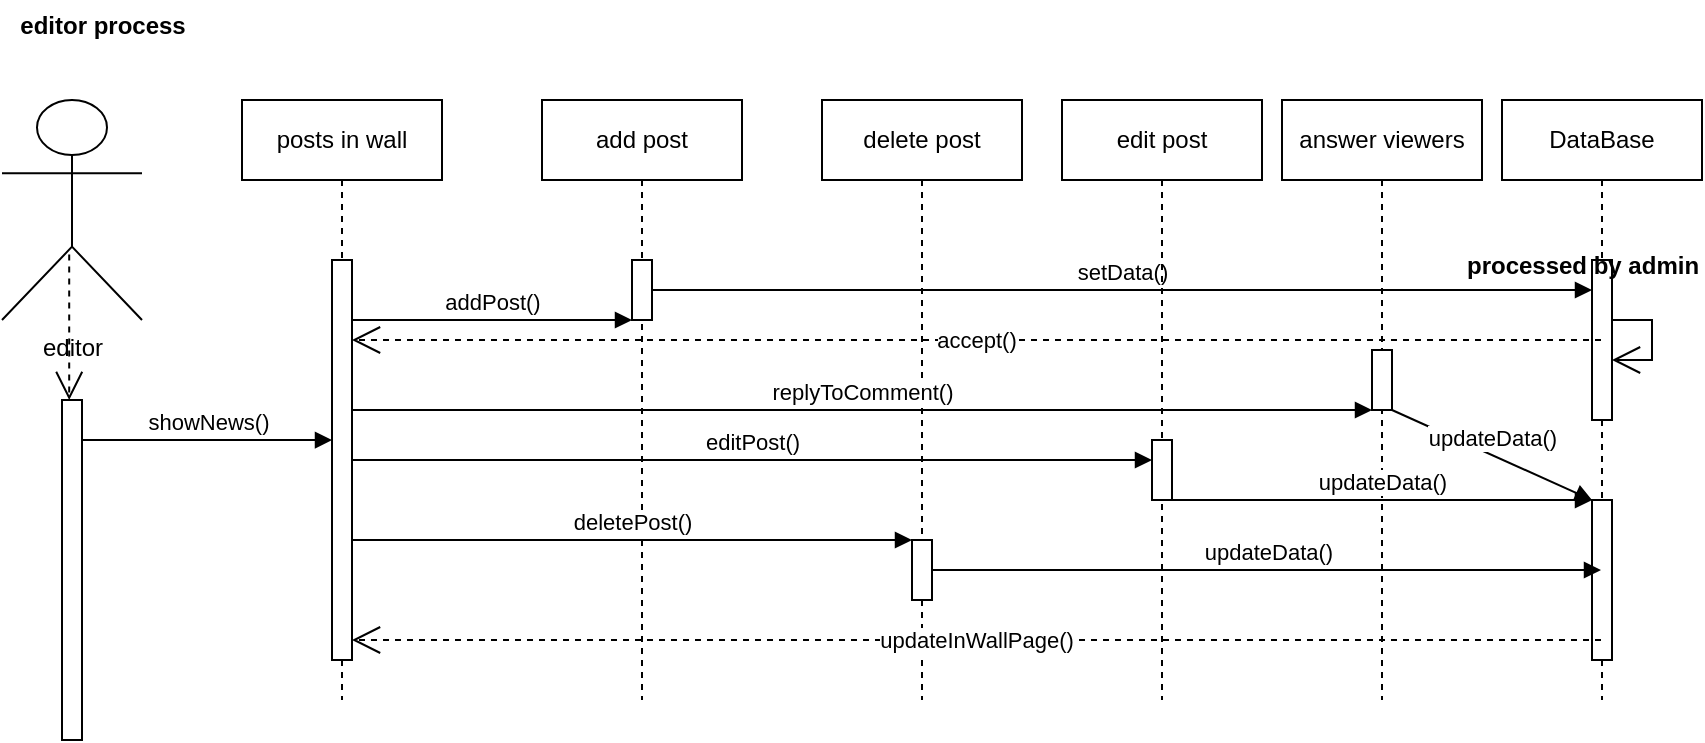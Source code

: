 <mxfile version="22.1.2" type="device">
  <diagram name="Page-1" id="2YBvvXClWsGukQMizWep">
    <mxGraphModel dx="1036" dy="606" grid="1" gridSize="10" guides="1" tooltips="1" connect="1" arrows="1" fold="1" page="1" pageScale="1" pageWidth="850" pageHeight="1100" math="0" shadow="0">
      <root>
        <mxCell id="0" />
        <mxCell id="1" parent="0" />
        <mxCell id="aM9ryv3xv72pqoxQDRHE-5" value="posts in wall" style="shape=umlLifeline;perimeter=lifelinePerimeter;whiteSpace=wrap;html=1;container=0;dropTarget=0;collapsible=0;recursiveResize=0;outlineConnect=0;portConstraint=eastwest;newEdgeStyle={&quot;edgeStyle&quot;:&quot;elbowEdgeStyle&quot;,&quot;elbow&quot;:&quot;vertical&quot;,&quot;curved&quot;:0,&quot;rounded&quot;:0};" parent="1" vertex="1">
          <mxGeometry x="120" y="110" width="100" height="300" as="geometry" />
        </mxCell>
        <mxCell id="aM9ryv3xv72pqoxQDRHE-6" value="" style="html=1;points=[];perimeter=orthogonalPerimeter;outlineConnect=0;targetShapes=umlLifeline;portConstraint=eastwest;newEdgeStyle={&quot;edgeStyle&quot;:&quot;elbowEdgeStyle&quot;,&quot;elbow&quot;:&quot;vertical&quot;,&quot;curved&quot;:0,&quot;rounded&quot;:0};" parent="aM9ryv3xv72pqoxQDRHE-5" vertex="1">
          <mxGeometry x="45" y="80" width="10" height="200" as="geometry" />
        </mxCell>
        <mxCell id="Gz9kOTjIflO1m9XsOwTK-2" value="editor" style="shape=umlActor;verticalLabelPosition=bottom;verticalAlign=top;html=1;" parent="1" vertex="1">
          <mxGeometry y="110" width="70" height="110" as="geometry" />
        </mxCell>
        <mxCell id="Gz9kOTjIflO1m9XsOwTK-8" value="" style="html=1;points=[];perimeter=orthogonalPerimeter;outlineConnect=0;targetShapes=umlLifeline;portConstraint=eastwest;newEdgeStyle={&quot;edgeStyle&quot;:&quot;elbowEdgeStyle&quot;,&quot;elbow&quot;:&quot;vertical&quot;,&quot;curved&quot;:0,&quot;rounded&quot;:0};" parent="1" vertex="1">
          <mxGeometry x="30" y="260" width="10" height="170" as="geometry" />
        </mxCell>
        <mxCell id="Gz9kOTjIflO1m9XsOwTK-9" value="" style="text;strokeColor=none;fillColor=none;align=left;verticalAlign=middle;spacingTop=-1;spacingLeft=4;spacingRight=4;rotatable=0;labelPosition=right;points=[];portConstraint=eastwest;" parent="1" vertex="1">
          <mxGeometry x="430" y="280" width="20" height="14" as="geometry" />
        </mxCell>
        <mxCell id="Gz9kOTjIflO1m9XsOwTK-16" value="" style="endArrow=open;endSize=12;dashed=1;html=1;rounded=0;exitX=0.48;exitY=0.702;exitDx=0;exitDy=0;exitPerimeter=0;" parent="1" source="Gz9kOTjIflO1m9XsOwTK-2" target="Gz9kOTjIflO1m9XsOwTK-8" edge="1">
          <mxGeometry width="160" relative="1" as="geometry">
            <mxPoint x="360" y="280" as="sourcePoint" />
            <mxPoint x="520" y="280" as="targetPoint" />
          </mxGeometry>
        </mxCell>
        <mxCell id="Gz9kOTjIflO1m9XsOwTK-17" value="DataBase" style="shape=umlLifeline;perimeter=lifelinePerimeter;whiteSpace=wrap;html=1;container=0;dropTarget=0;collapsible=0;recursiveResize=0;outlineConnect=0;portConstraint=eastwest;newEdgeStyle={&quot;edgeStyle&quot;:&quot;elbowEdgeStyle&quot;,&quot;elbow&quot;:&quot;vertical&quot;,&quot;curved&quot;:0,&quot;rounded&quot;:0};" parent="1" vertex="1">
          <mxGeometry x="750" y="110" width="100" height="300" as="geometry" />
        </mxCell>
        <mxCell id="Gz9kOTjIflO1m9XsOwTK-18" value="" style="html=1;points=[];perimeter=orthogonalPerimeter;outlineConnect=0;targetShapes=umlLifeline;portConstraint=eastwest;newEdgeStyle={&quot;edgeStyle&quot;:&quot;elbowEdgeStyle&quot;,&quot;elbow&quot;:&quot;vertical&quot;,&quot;curved&quot;:0,&quot;rounded&quot;:0};" parent="Gz9kOTjIflO1m9XsOwTK-17" vertex="1">
          <mxGeometry x="45" y="80" width="10" height="80" as="geometry" />
        </mxCell>
        <mxCell id="Gz9kOTjIflO1m9XsOwTK-24" value="" style="endArrow=open;endFill=1;endSize=12;html=1;rounded=0;" parent="Gz9kOTjIflO1m9XsOwTK-17" source="Gz9kOTjIflO1m9XsOwTK-18" target="Gz9kOTjIflO1m9XsOwTK-18" edge="1">
          <mxGeometry width="160" relative="1" as="geometry">
            <mxPoint x="-350" y="170" as="sourcePoint" />
            <mxPoint x="-190" y="170" as="targetPoint" />
          </mxGeometry>
        </mxCell>
        <mxCell id="Gz9kOTjIflO1m9XsOwTK-31" value="" style="html=1;points=[];perimeter=orthogonalPerimeter;outlineConnect=0;targetShapes=umlLifeline;portConstraint=eastwest;newEdgeStyle={&quot;edgeStyle&quot;:&quot;elbowEdgeStyle&quot;,&quot;elbow&quot;:&quot;vertical&quot;,&quot;curved&quot;:0,&quot;rounded&quot;:0};" parent="Gz9kOTjIflO1m9XsOwTK-17" vertex="1">
          <mxGeometry x="45" y="200" width="10" height="80" as="geometry" />
        </mxCell>
        <mxCell id="Gz9kOTjIflO1m9XsOwTK-19" value="showNews()" style="html=1;verticalAlign=bottom;endArrow=block;curved=0;rounded=0;exitX=1;exitY=0.118;exitDx=0;exitDy=0;exitPerimeter=0;" parent="1" edge="1" target="aM9ryv3xv72pqoxQDRHE-6" source="Gz9kOTjIflO1m9XsOwTK-8">
          <mxGeometry width="80" relative="1" as="geometry">
            <mxPoint x="90" y="280" as="sourcePoint" />
            <mxPoint x="269.5" y="280" as="targetPoint" />
          </mxGeometry>
        </mxCell>
        <mxCell id="Gz9kOTjIflO1m9XsOwTK-20" value="add post" style="shape=umlLifeline;perimeter=lifelinePerimeter;whiteSpace=wrap;html=1;container=0;dropTarget=0;collapsible=0;recursiveResize=0;outlineConnect=0;portConstraint=eastwest;newEdgeStyle={&quot;edgeStyle&quot;:&quot;elbowEdgeStyle&quot;,&quot;elbow&quot;:&quot;vertical&quot;,&quot;curved&quot;:0,&quot;rounded&quot;:0};" parent="1" vertex="1">
          <mxGeometry x="270" y="110" width="100" height="300" as="geometry" />
        </mxCell>
        <mxCell id="Gz9kOTjIflO1m9XsOwTK-21" value="" style="html=1;points=[];perimeter=orthogonalPerimeter;outlineConnect=0;targetShapes=umlLifeline;portConstraint=eastwest;newEdgeStyle={&quot;edgeStyle&quot;:&quot;elbowEdgeStyle&quot;,&quot;elbow&quot;:&quot;vertical&quot;,&quot;curved&quot;:0,&quot;rounded&quot;:0};" parent="Gz9kOTjIflO1m9XsOwTK-20" vertex="1">
          <mxGeometry x="45" y="80" width="10" height="30" as="geometry" />
        </mxCell>
        <mxCell id="Gz9kOTjIflO1m9XsOwTK-22" value="addPost()" style="html=1;verticalAlign=bottom;endArrow=block;curved=0;rounded=0;" parent="1" target="Gz9kOTjIflO1m9XsOwTK-21" edge="1" source="aM9ryv3xv72pqoxQDRHE-6">
          <mxGeometry width="80" relative="1" as="geometry">
            <mxPoint x="275" y="200" as="sourcePoint" />
            <mxPoint x="405" y="200" as="targetPoint" />
          </mxGeometry>
        </mxCell>
        <mxCell id="Gz9kOTjIflO1m9XsOwTK-23" value="setData()" style="html=1;verticalAlign=bottom;endArrow=block;curved=0;rounded=0;" parent="1" source="Gz9kOTjIflO1m9XsOwTK-21" target="Gz9kOTjIflO1m9XsOwTK-18" edge="1">
          <mxGeometry width="80" relative="1" as="geometry">
            <mxPoint x="415" y="200" as="sourcePoint" />
            <mxPoint x="755" y="200" as="targetPoint" />
          </mxGeometry>
        </mxCell>
        <mxCell id="Gz9kOTjIflO1m9XsOwTK-25" value="processed by admin" style="text;align=center;fontStyle=1;verticalAlign=middle;spacingLeft=3;spacingRight=3;strokeColor=none;rotatable=0;points=[[0,0.5],[1,0.5]];portConstraint=eastwest;html=1;" parent="1" vertex="1">
          <mxGeometry x="750" y="180" width="80" height="26" as="geometry" />
        </mxCell>
        <mxCell id="Gz9kOTjIflO1m9XsOwTK-26" value="accept()" style="endArrow=open;endSize=12;dashed=1;html=1;rounded=0;" parent="1" source="Gz9kOTjIflO1m9XsOwTK-17" edge="1">
          <mxGeometry width="160" relative="1" as="geometry">
            <mxPoint x="885" y="230" as="sourcePoint" />
            <mxPoint x="175" y="230" as="targetPoint" />
          </mxGeometry>
        </mxCell>
        <mxCell id="Gz9kOTjIflO1m9XsOwTK-27" value="delete post" style="shape=umlLifeline;perimeter=lifelinePerimeter;whiteSpace=wrap;html=1;container=0;dropTarget=0;collapsible=0;recursiveResize=0;outlineConnect=0;portConstraint=eastwest;newEdgeStyle={&quot;edgeStyle&quot;:&quot;elbowEdgeStyle&quot;,&quot;elbow&quot;:&quot;vertical&quot;,&quot;curved&quot;:0,&quot;rounded&quot;:0};" parent="1" vertex="1">
          <mxGeometry x="410" y="110" width="100" height="300" as="geometry" />
        </mxCell>
        <mxCell id="Gz9kOTjIflO1m9XsOwTK-28" value="" style="html=1;points=[];perimeter=orthogonalPerimeter;outlineConnect=0;targetShapes=umlLifeline;portConstraint=eastwest;newEdgeStyle={&quot;edgeStyle&quot;:&quot;elbowEdgeStyle&quot;,&quot;elbow&quot;:&quot;vertical&quot;,&quot;curved&quot;:0,&quot;rounded&quot;:0};" parent="Gz9kOTjIflO1m9XsOwTK-27" vertex="1">
          <mxGeometry x="45" y="220" width="10" height="30" as="geometry" />
        </mxCell>
        <mxCell id="Gz9kOTjIflO1m9XsOwTK-29" value="deletePost()" style="html=1;verticalAlign=bottom;endArrow=block;curved=0;rounded=0;" parent="1" source="aM9ryv3xv72pqoxQDRHE-6" target="Gz9kOTjIflO1m9XsOwTK-28" edge="1">
          <mxGeometry width="80" relative="1" as="geometry">
            <mxPoint x="300" y="344.5" as="sourcePoint" />
            <mxPoint x="430" y="344.5" as="targetPoint" />
          </mxGeometry>
        </mxCell>
        <mxCell id="Gz9kOTjIflO1m9XsOwTK-32" value="edit post" style="shape=umlLifeline;perimeter=lifelinePerimeter;whiteSpace=wrap;html=1;container=0;dropTarget=0;collapsible=0;recursiveResize=0;outlineConnect=0;portConstraint=eastwest;newEdgeStyle={&quot;edgeStyle&quot;:&quot;elbowEdgeStyle&quot;,&quot;elbow&quot;:&quot;vertical&quot;,&quot;curved&quot;:0,&quot;rounded&quot;:0};" parent="1" vertex="1">
          <mxGeometry x="530" y="110" width="100" height="300" as="geometry" />
        </mxCell>
        <mxCell id="Gz9kOTjIflO1m9XsOwTK-33" value="" style="html=1;points=[];perimeter=orthogonalPerimeter;outlineConnect=0;targetShapes=umlLifeline;portConstraint=eastwest;newEdgeStyle={&quot;edgeStyle&quot;:&quot;elbowEdgeStyle&quot;,&quot;elbow&quot;:&quot;vertical&quot;,&quot;curved&quot;:0,&quot;rounded&quot;:0};" parent="Gz9kOTjIflO1m9XsOwTK-32" vertex="1">
          <mxGeometry x="45" y="170" width="10" height="30" as="geometry" />
        </mxCell>
        <mxCell id="Gz9kOTjIflO1m9XsOwTK-34" value="updateData()" style="html=1;verticalAlign=bottom;endArrow=block;curved=0;rounded=0;" parent="1" source="Gz9kOTjIflO1m9XsOwTK-28" target="Gz9kOTjIflO1m9XsOwTK-17" edge="1">
          <mxGeometry width="80" relative="1" as="geometry">
            <mxPoint x="370" y="520" as="sourcePoint" />
            <mxPoint x="580" y="520" as="targetPoint" />
          </mxGeometry>
        </mxCell>
        <mxCell id="Gz9kOTjIflO1m9XsOwTK-35" value="editPost()" style="html=1;verticalAlign=bottom;endArrow=block;curved=0;rounded=0;" parent="1" source="aM9ryv3xv72pqoxQDRHE-6" target="Gz9kOTjIflO1m9XsOwTK-33" edge="1">
          <mxGeometry width="80" relative="1" as="geometry">
            <mxPoint x="285" y="340" as="sourcePoint" />
            <mxPoint x="545" y="340" as="targetPoint" />
          </mxGeometry>
        </mxCell>
        <mxCell id="Gz9kOTjIflO1m9XsOwTK-37" value="updateInWallPage()" style="endArrow=open;endSize=12;dashed=1;html=1;rounded=0;" parent="1" source="Gz9kOTjIflO1m9XsOwTK-17" edge="1">
          <mxGeometry width="160" relative="1" as="geometry">
            <mxPoint x="885" y="380" as="sourcePoint" />
            <mxPoint x="175" y="380" as="targetPoint" />
          </mxGeometry>
        </mxCell>
        <mxCell id="Gz9kOTjIflO1m9XsOwTK-38" value="answer viewers" style="shape=umlLifeline;perimeter=lifelinePerimeter;whiteSpace=wrap;html=1;container=0;dropTarget=0;collapsible=0;recursiveResize=0;outlineConnect=0;portConstraint=eastwest;newEdgeStyle={&quot;edgeStyle&quot;:&quot;elbowEdgeStyle&quot;,&quot;elbow&quot;:&quot;vertical&quot;,&quot;curved&quot;:0,&quot;rounded&quot;:0};" parent="1" vertex="1">
          <mxGeometry x="640" y="110" width="100" height="300" as="geometry" />
        </mxCell>
        <mxCell id="Gz9kOTjIflO1m9XsOwTK-39" value="" style="html=1;points=[];perimeter=orthogonalPerimeter;outlineConnect=0;targetShapes=umlLifeline;portConstraint=eastwest;newEdgeStyle={&quot;edgeStyle&quot;:&quot;elbowEdgeStyle&quot;,&quot;elbow&quot;:&quot;vertical&quot;,&quot;curved&quot;:0,&quot;rounded&quot;:0};" parent="Gz9kOTjIflO1m9XsOwTK-38" vertex="1">
          <mxGeometry x="45" y="125" width="10" height="30" as="geometry" />
        </mxCell>
        <mxCell id="Gz9kOTjIflO1m9XsOwTK-40" value="updateData()" style="html=1;verticalAlign=bottom;endArrow=block;curved=0;rounded=0;" parent="1" source="Gz9kOTjIflO1m9XsOwTK-33" target="Gz9kOTjIflO1m9XsOwTK-31" edge="1">
          <mxGeometry width="80" relative="1" as="geometry">
            <mxPoint x="665" y="310" as="sourcePoint" />
            <mxPoint x="895" y="310" as="targetPoint" />
          </mxGeometry>
        </mxCell>
        <mxCell id="Gz9kOTjIflO1m9XsOwTK-41" value="replyToComment()" style="html=1;verticalAlign=bottom;endArrow=block;curved=0;rounded=0;" parent="1" source="aM9ryv3xv72pqoxQDRHE-6" target="Gz9kOTjIflO1m9XsOwTK-39" edge="1">
          <mxGeometry width="80" relative="1" as="geometry">
            <mxPoint x="330" y="259.5" as="sourcePoint" />
            <mxPoint x="460" y="259.5" as="targetPoint" />
          </mxGeometry>
        </mxCell>
        <mxCell id="Gz9kOTjIflO1m9XsOwTK-42" value="updateData()" style="html=1;verticalAlign=bottom;endArrow=block;curved=0;rounded=0;" parent="1" source="Gz9kOTjIflO1m9XsOwTK-39" target="Gz9kOTjIflO1m9XsOwTK-31" edge="1">
          <mxGeometry width="80" relative="1" as="geometry">
            <mxPoint x="665" y="310" as="sourcePoint" />
            <mxPoint x="895" y="310" as="targetPoint" />
          </mxGeometry>
        </mxCell>
        <mxCell id="EKacw2uzlSQJy63K_7BK-1" value="editor process" style="text;align=center;fontStyle=1;verticalAlign=middle;spacingLeft=3;spacingRight=3;strokeColor=none;rotatable=0;points=[[0,0.5],[1,0.5]];portConstraint=eastwest;html=1;" parent="1" vertex="1">
          <mxGeometry x="10" y="60" width="80" height="26" as="geometry" />
        </mxCell>
      </root>
    </mxGraphModel>
  </diagram>
</mxfile>
